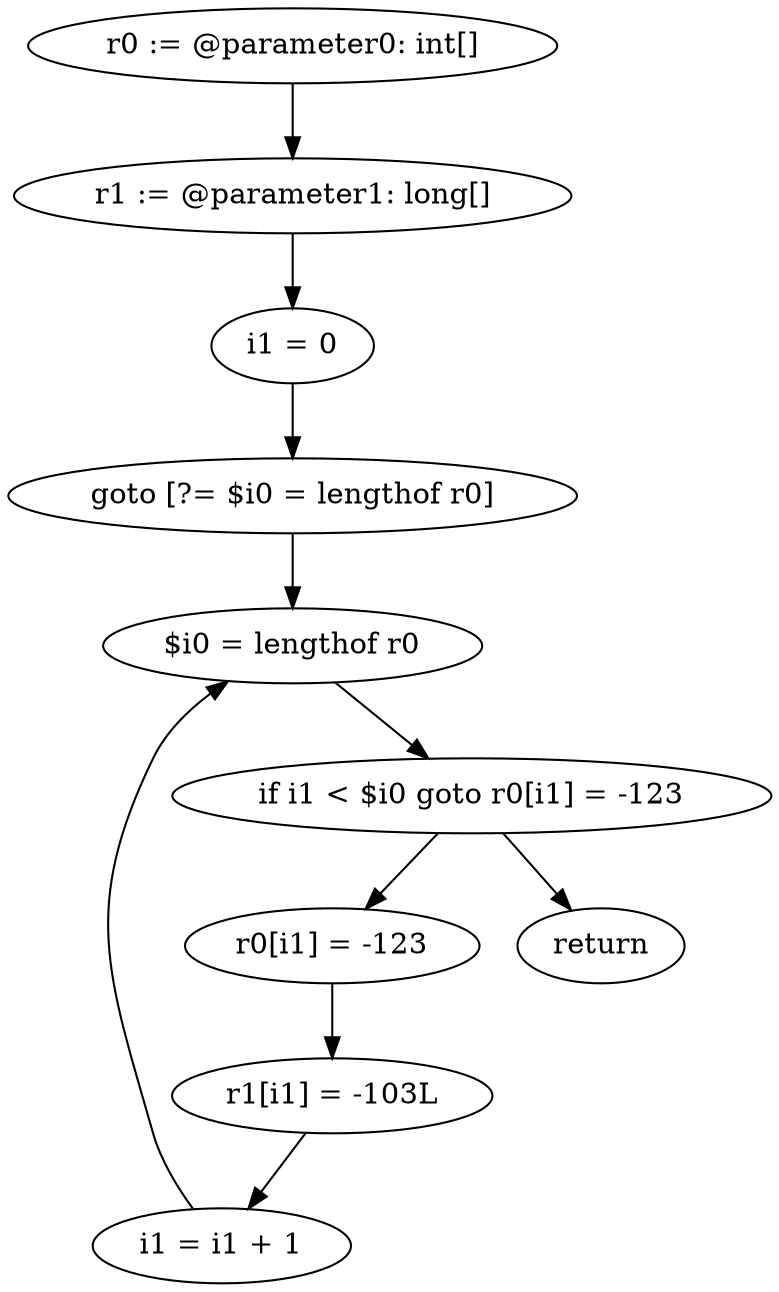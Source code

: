 digraph "unitGraph" {
    "r0 := @parameter0: int[]"
    "r1 := @parameter1: long[]"
    "i1 = 0"
    "goto [?= $i0 = lengthof r0]"
    "r0[i1] = -123"
    "r1[i1] = -103L"
    "i1 = i1 + 1"
    "$i0 = lengthof r0"
    "if i1 < $i0 goto r0[i1] = -123"
    "return"
    "r0 := @parameter0: int[]"->"r1 := @parameter1: long[]";
    "r1 := @parameter1: long[]"->"i1 = 0";
    "i1 = 0"->"goto [?= $i0 = lengthof r0]";
    "goto [?= $i0 = lengthof r0]"->"$i0 = lengthof r0";
    "r0[i1] = -123"->"r1[i1] = -103L";
    "r1[i1] = -103L"->"i1 = i1 + 1";
    "i1 = i1 + 1"->"$i0 = lengthof r0";
    "$i0 = lengthof r0"->"if i1 < $i0 goto r0[i1] = -123";
    "if i1 < $i0 goto r0[i1] = -123"->"return";
    "if i1 < $i0 goto r0[i1] = -123"->"r0[i1] = -123";
}
